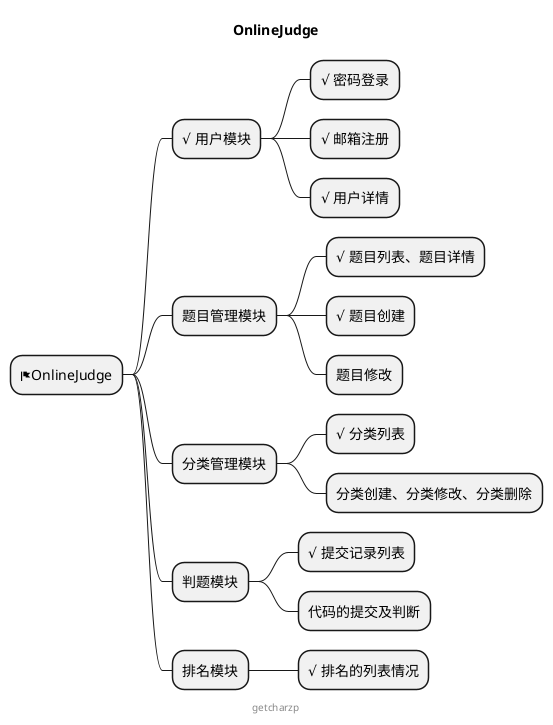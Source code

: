 @startmindmap

title OnlineJudge

* <&flag>OnlineJudge
** √ 用户模块
*** √ 密码登录
*** √ 邮箱注册
*** √ 用户详情
** 题目管理模块
*** √ 题目列表、题目详情
*** √ 题目创建
*** 题目修改
** 分类管理模块
*** √ 分类列表
*** 分类创建、分类修改、分类删除
** 判题模块
*** √ 提交记录列表
*** 代码的提交及判断
** 排名模块
*** √ 排名的列表情况

center footer getcharzp

@endmindmap
